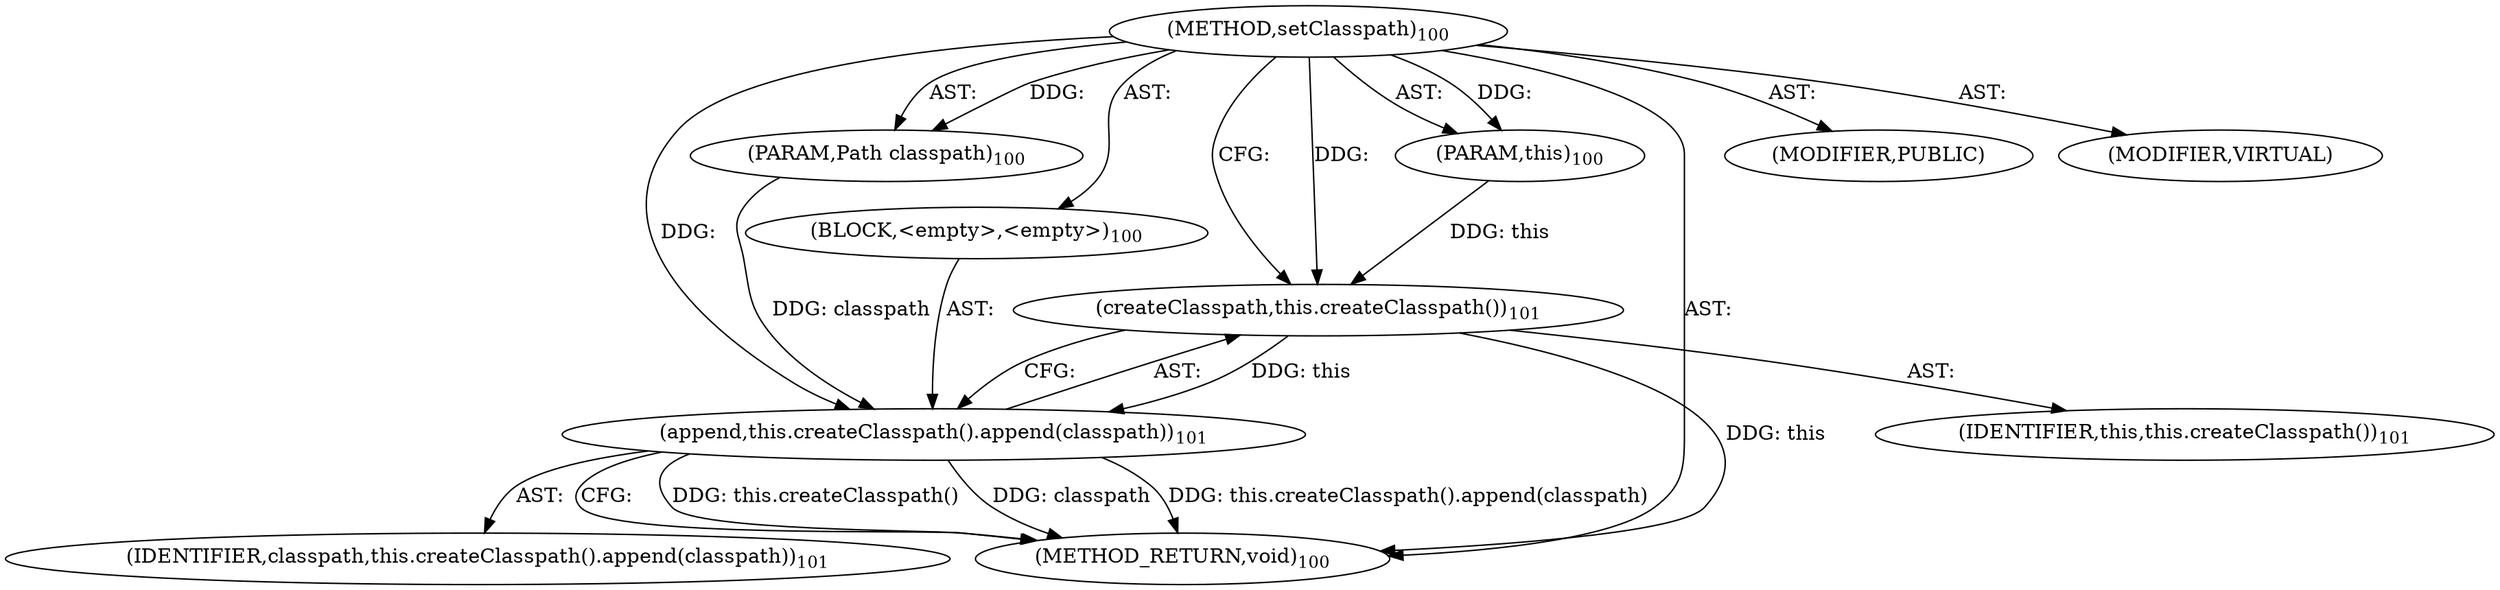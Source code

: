 digraph "setClasspath" {  
"111669149696" [label = <(METHOD,setClasspath)<SUB>100</SUB>> ]
"115964116992" [label = <(PARAM,this)<SUB>100</SUB>> ]
"115964117013" [label = <(PARAM,Path classpath)<SUB>100</SUB>> ]
"25769803776" [label = <(BLOCK,&lt;empty&gt;,&lt;empty&gt;)<SUB>100</SUB>> ]
"30064771072" [label = <(append,this.createClasspath().append(classpath))<SUB>101</SUB>> ]
"30064771073" [label = <(createClasspath,this.createClasspath())<SUB>101</SUB>> ]
"68719476736" [label = <(IDENTIFIER,this,this.createClasspath())<SUB>101</SUB>> ]
"68719476798" [label = <(IDENTIFIER,classpath,this.createClasspath().append(classpath))<SUB>101</SUB>> ]
"133143986187" [label = <(MODIFIER,PUBLIC)> ]
"133143986188" [label = <(MODIFIER,VIRTUAL)> ]
"128849018880" [label = <(METHOD_RETURN,void)<SUB>100</SUB>> ]
  "111669149696" -> "115964116992"  [ label = "AST: "] 
  "111669149696" -> "115964117013"  [ label = "AST: "] 
  "111669149696" -> "25769803776"  [ label = "AST: "] 
  "111669149696" -> "133143986187"  [ label = "AST: "] 
  "111669149696" -> "133143986188"  [ label = "AST: "] 
  "111669149696" -> "128849018880"  [ label = "AST: "] 
  "25769803776" -> "30064771072"  [ label = "AST: "] 
  "30064771072" -> "30064771073"  [ label = "AST: "] 
  "30064771072" -> "68719476798"  [ label = "AST: "] 
  "30064771073" -> "68719476736"  [ label = "AST: "] 
  "30064771072" -> "128849018880"  [ label = "CFG: "] 
  "30064771073" -> "30064771072"  [ label = "CFG: "] 
  "111669149696" -> "30064771073"  [ label = "CFG: "] 
  "30064771073" -> "128849018880"  [ label = "DDG: this"] 
  "30064771072" -> "128849018880"  [ label = "DDG: this.createClasspath()"] 
  "30064771072" -> "128849018880"  [ label = "DDG: classpath"] 
  "30064771072" -> "128849018880"  [ label = "DDG: this.createClasspath().append(classpath)"] 
  "111669149696" -> "115964116992"  [ label = "DDG: "] 
  "111669149696" -> "115964117013"  [ label = "DDG: "] 
  "30064771073" -> "30064771072"  [ label = "DDG: this"] 
  "115964117013" -> "30064771072"  [ label = "DDG: classpath"] 
  "111669149696" -> "30064771072"  [ label = "DDG: "] 
  "115964116992" -> "30064771073"  [ label = "DDG: this"] 
  "111669149696" -> "30064771073"  [ label = "DDG: "] 
}

